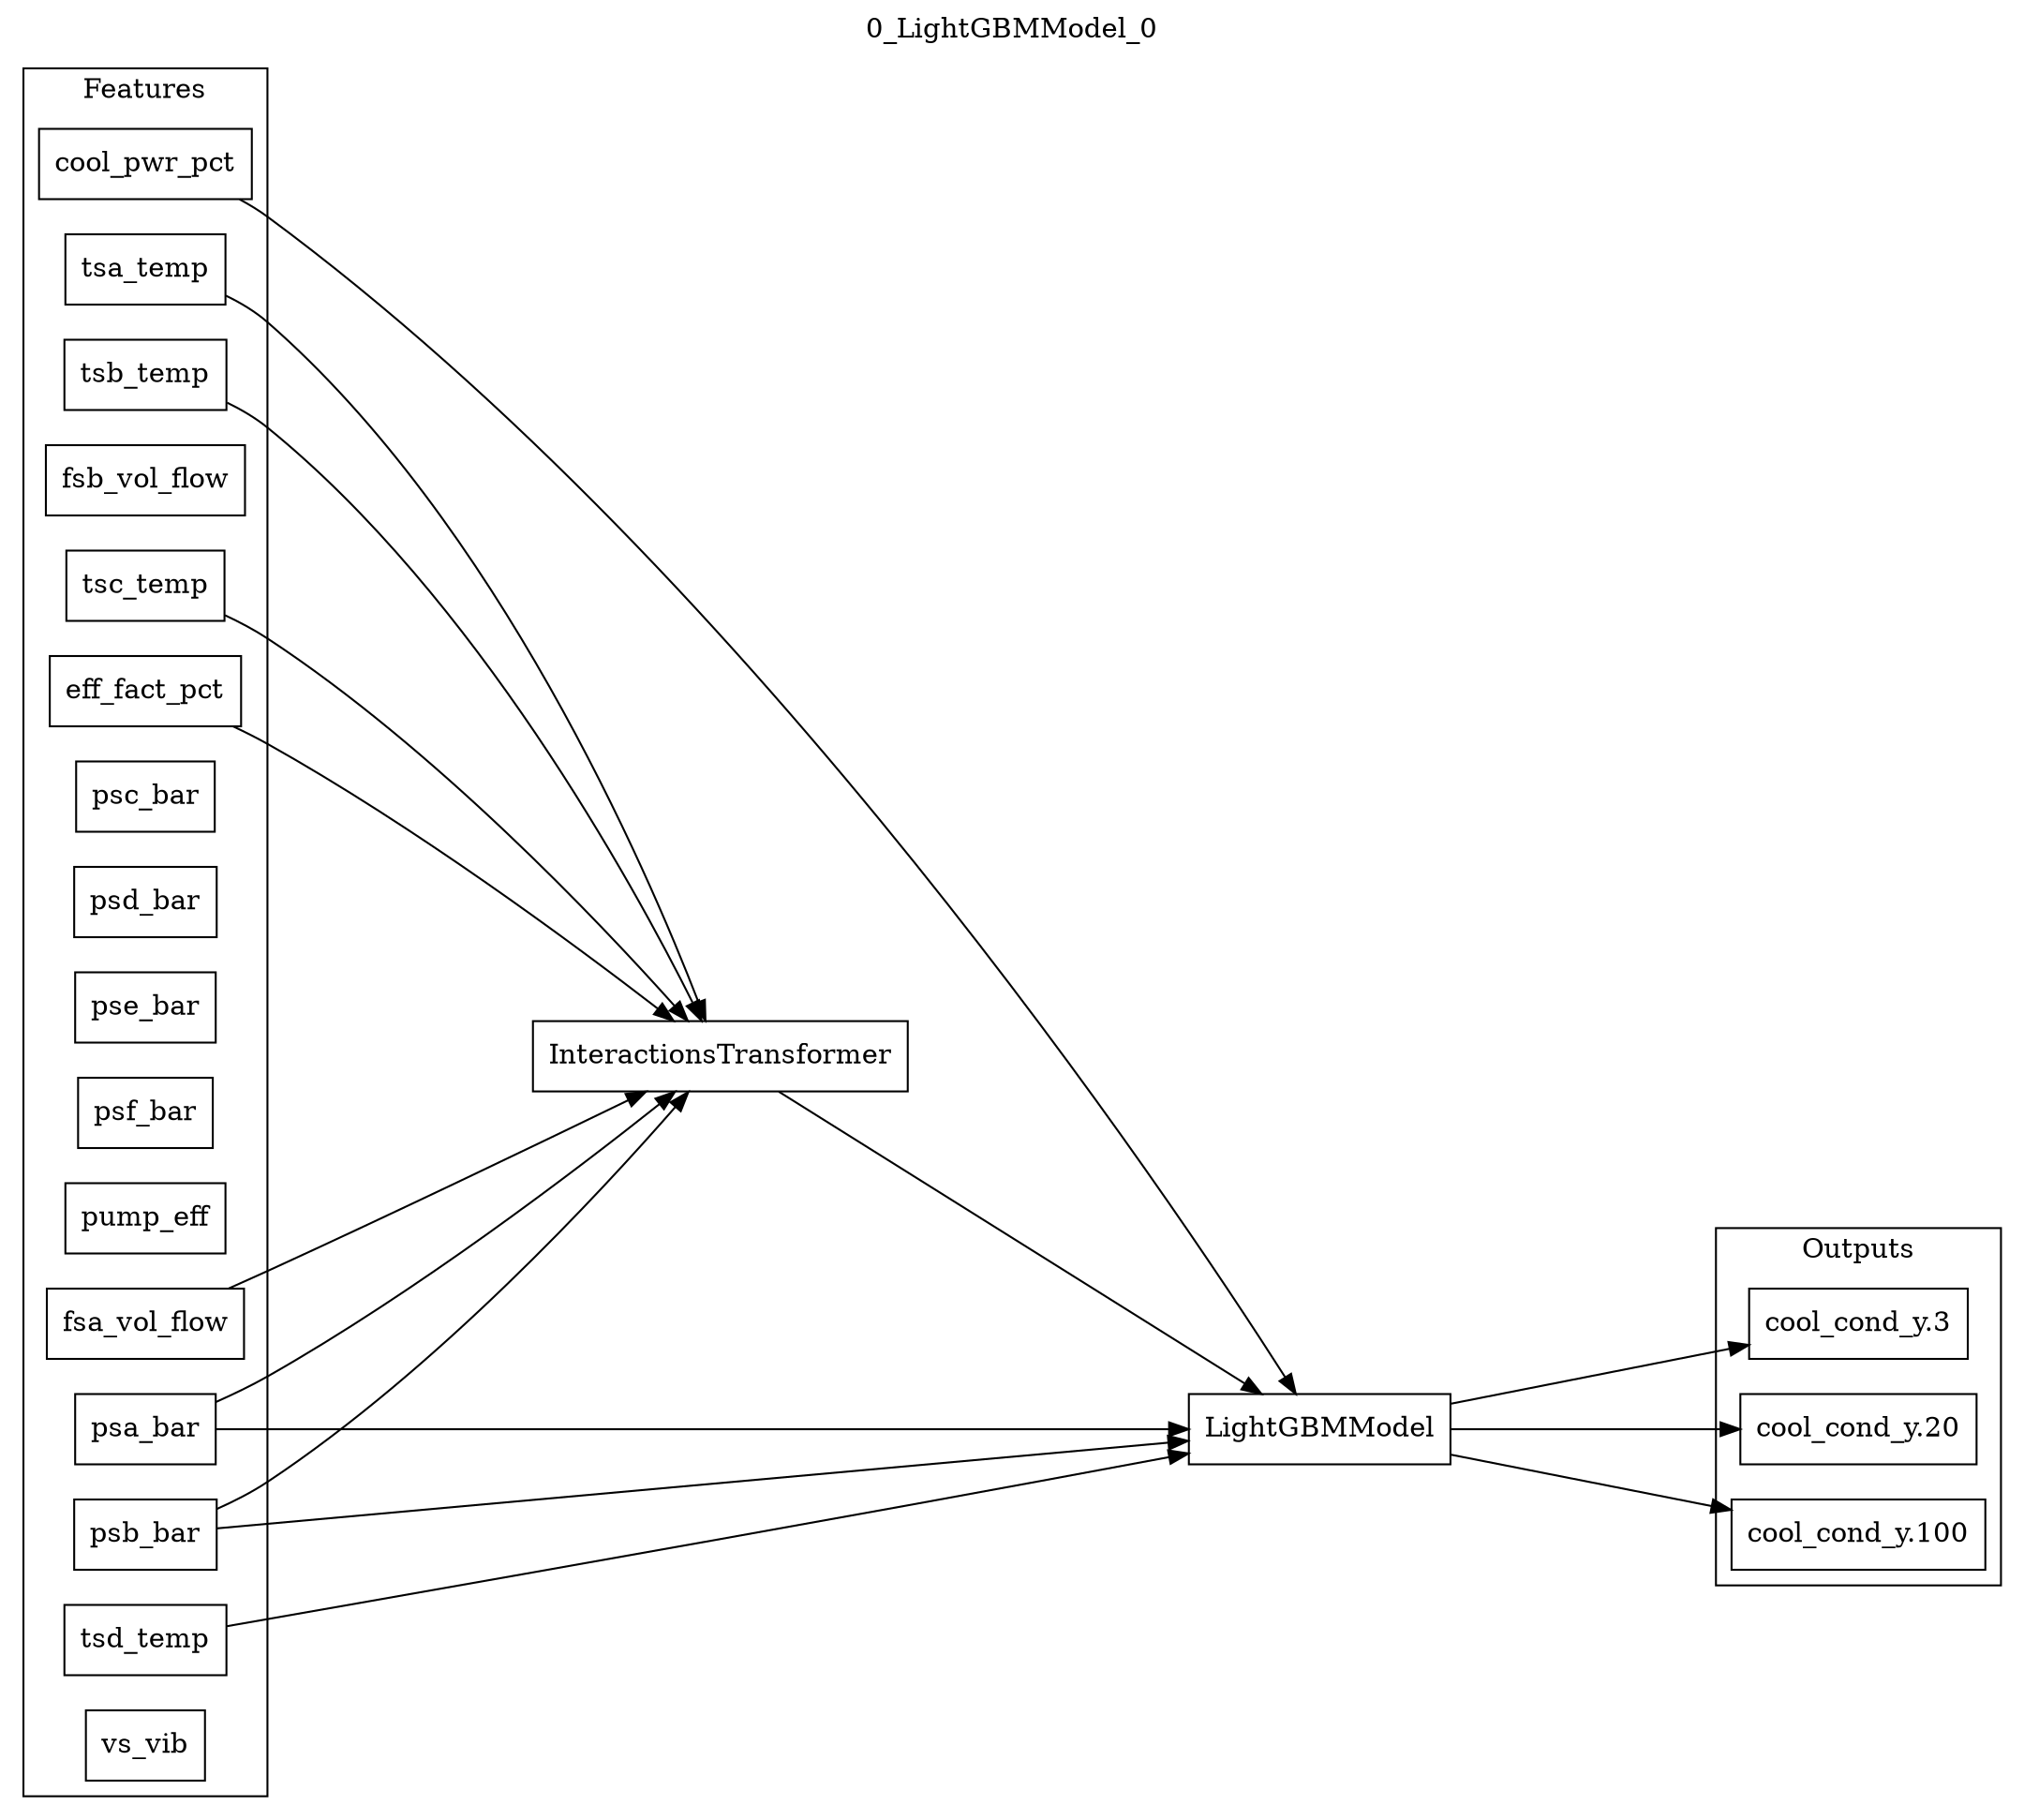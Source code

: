digraph {
  graph[ranksep="2"]
  rankdir="LR";
  labelloc="t";
  label="0_LightGBMModel_0";
    subgraph cluster_feature {
        label="Features";
        node_0 [shape=box, label="cool_pwr_pct"];
        node_1 [shape=box, label="eff_fact_pct"];
        node_2 [shape=box, label="fsa_vol_flow"];
        node_3 [shape=box, label="fsb_vol_flow"];
        node_4 [shape=box, label="psa_bar"];
        node_5 [shape=box, label="psb_bar"];
        node_6 [shape=box, label="psc_bar"];
        node_7 [shape=box, label="psd_bar"];
        node_8 [shape=box, label="pse_bar"];
        node_9 [shape=box, label="psf_bar"];
        node_10 [shape=box, label="pump_eff"];
        node_11 [shape=box, label="tsa_temp"];
        node_12 [shape=box, label="tsb_temp"];
        node_13 [shape=box, label="tsc_temp"];
        node_14 [shape=box, label="tsd_temp"];
        node_15 [shape=box, label="vs_vib"];
    }
    node_19 [shape=box, label="InteractionsTransformer"];
    node_20 [shape=box, label="LightGBMModel"];
    node_2 -> node_19;
    node_12 -> node_19;
    node_4 -> node_19;
    node_11 -> node_19;
    node_5 -> node_19;
    node_1 -> node_19;
    node_13 -> node_19;
    node_4 -> node_20;
    node_5 -> node_20;
    node_19 -> node_20;
    node_0 -> node_20;
    node_14 -> node_20;
    node_20 -> node_16;
    node_20 -> node_17;
    node_20 -> node_18;
    subgraph cluster_output {
        label="Outputs";
        node_16 [shape=box, label="cool_cond_y.3"];
        node_17 [shape=box, label="cool_cond_y.20"];
        node_18 [shape=box, label="cool_cond_y.100"];
    }
}
